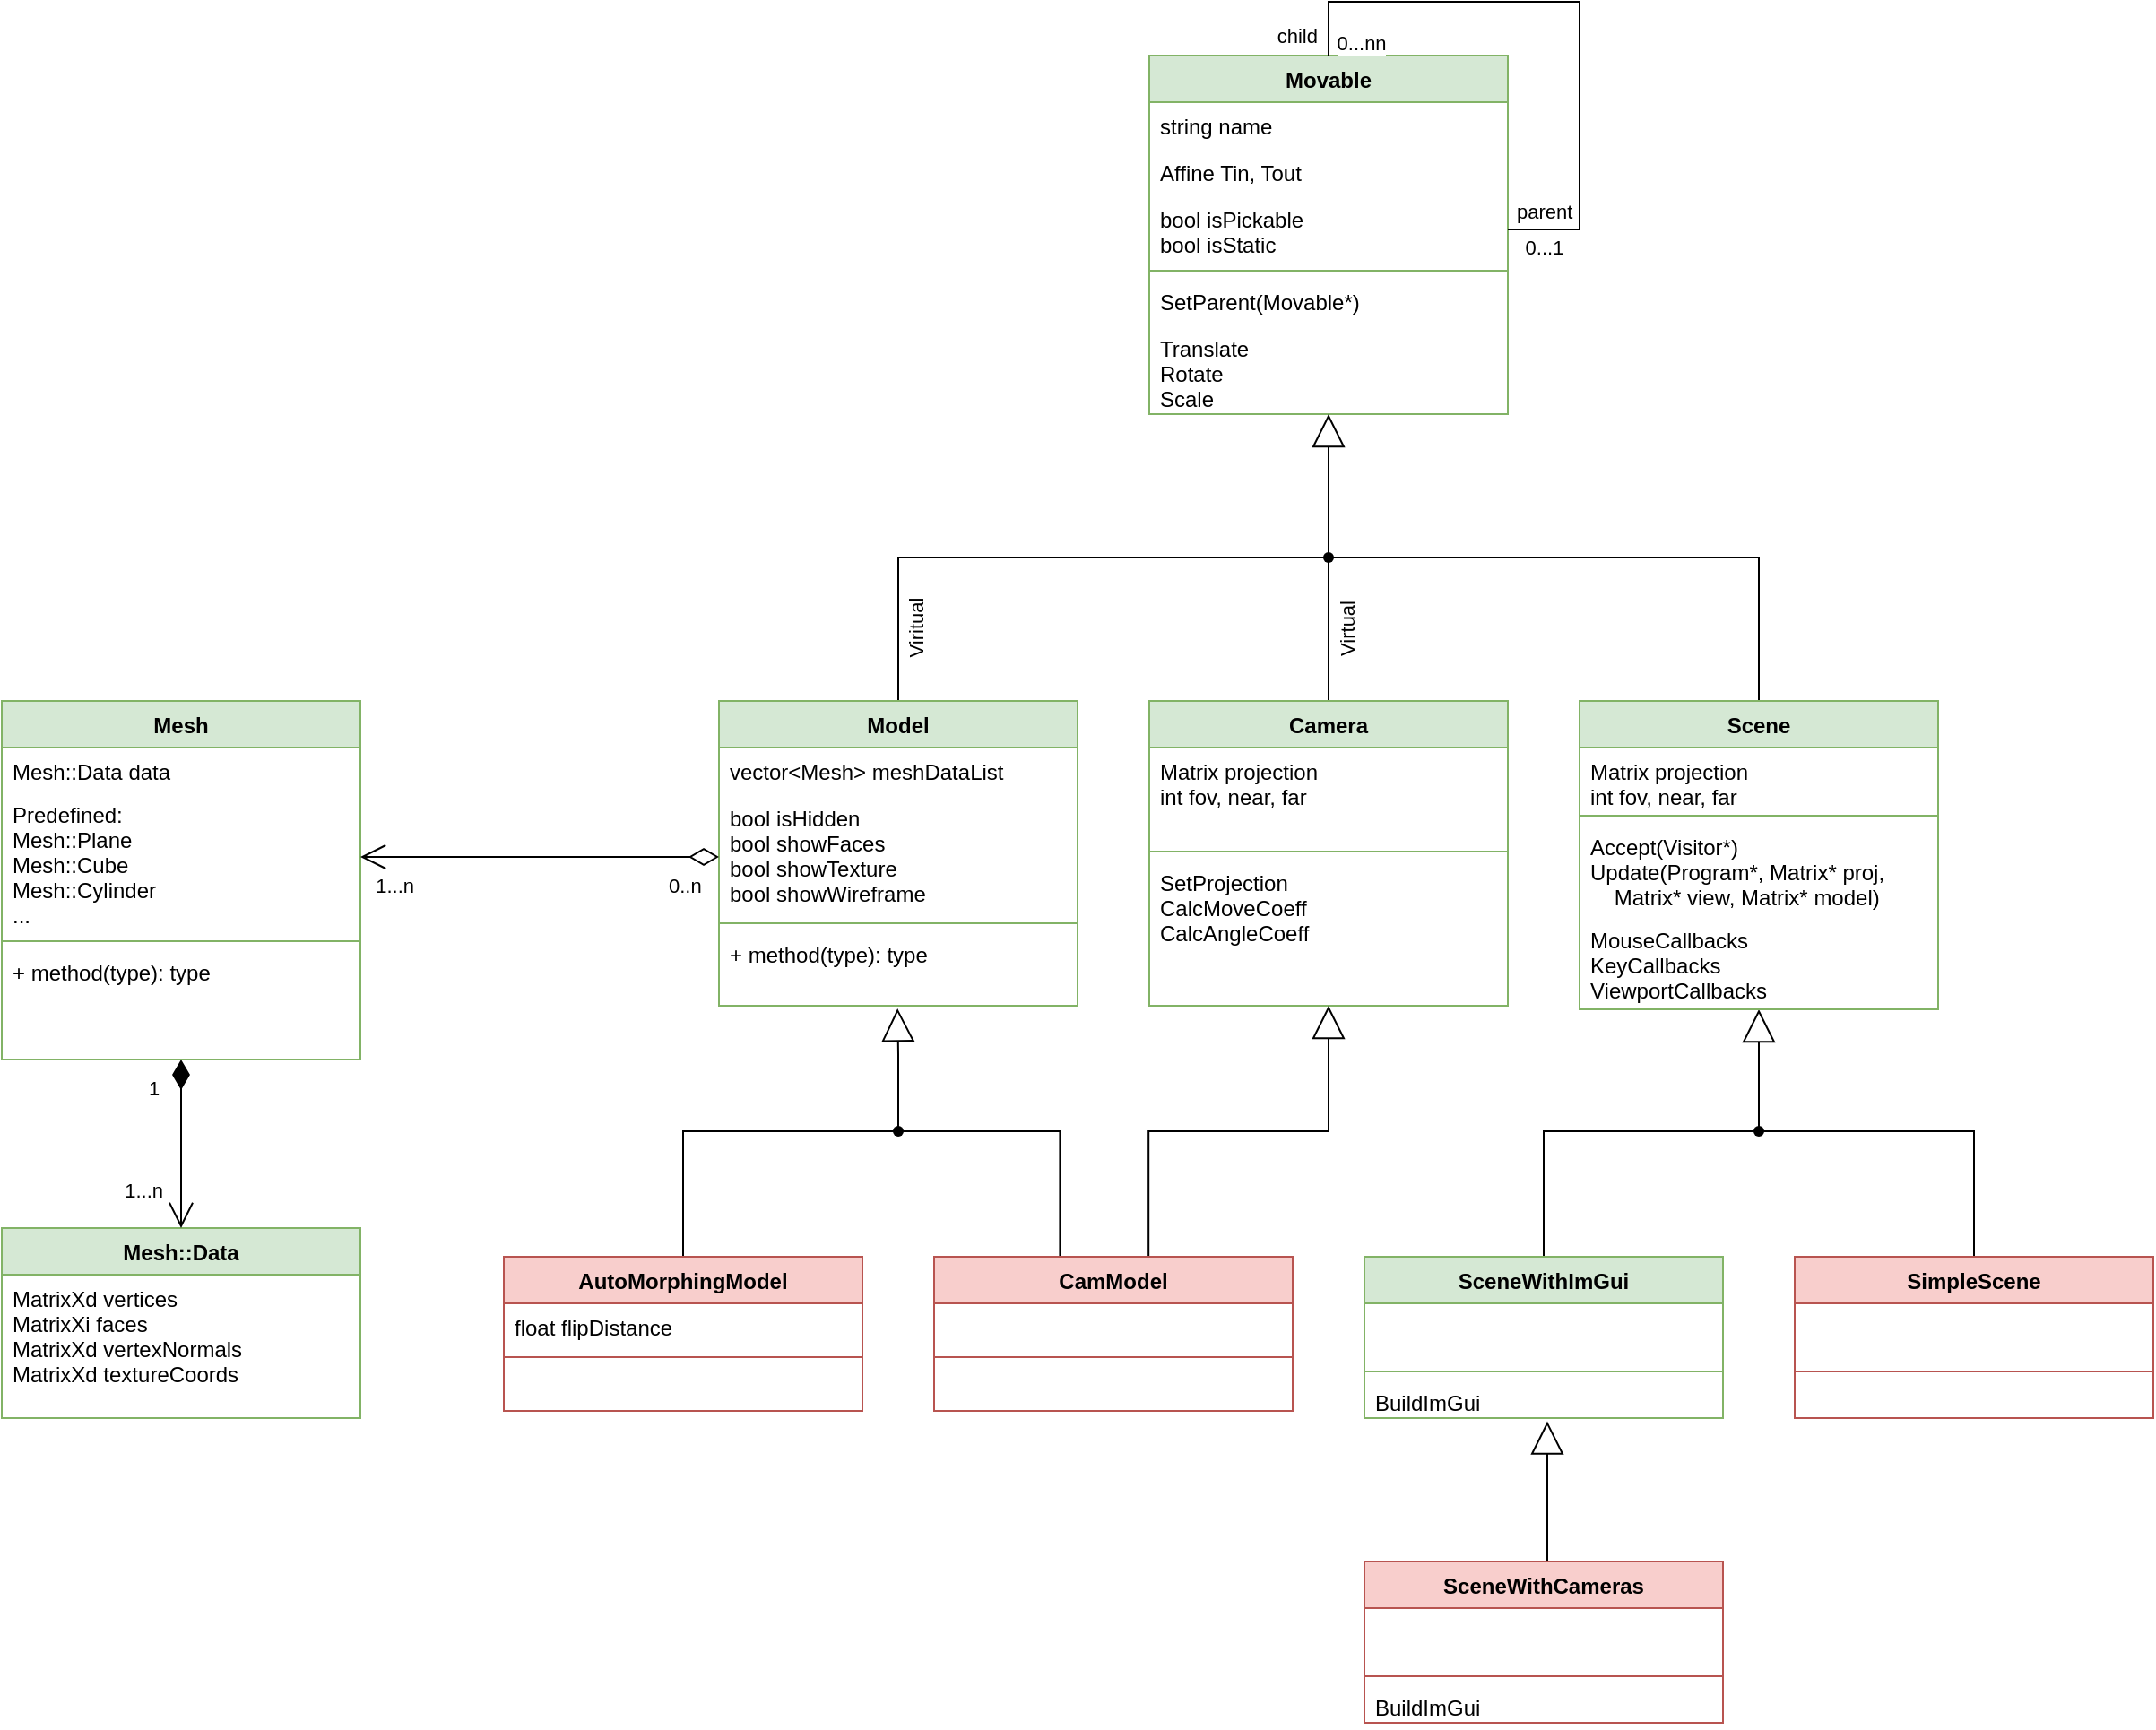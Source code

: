 <mxfile version="20.3.0" type="device"><diagram id="C5RBs43oDa-KdzZeNtuy" name="Page-1"><mxGraphModel dx="1661" dy="566" grid="1" gridSize="10" guides="1" tooltips="1" connect="1" arrows="1" fold="1" page="1" pageScale="1" pageWidth="827" pageHeight="1169" math="0" shadow="0"><root><mxCell id="WIyWlLk6GJQsqaUBKTNV-0"/><mxCell id="WIyWlLk6GJQsqaUBKTNV-1" parent="WIyWlLk6GJQsqaUBKTNV-0"/><mxCell id="SHKu8yqw-zjhaD9BNrlV-4" value="Movable" style="swimlane;fontStyle=1;align=center;verticalAlign=top;childLayout=stackLayout;horizontal=1;startSize=26;horizontalStack=0;resizeParent=1;resizeParentMax=0;resizeLast=0;collapsible=1;marginBottom=0;fillColor=#d5e8d4;strokeColor=#82b366;" parent="WIyWlLk6GJQsqaUBKTNV-1" vertex="1"><mxGeometry x="200" y="80" width="200" height="200" as="geometry"/></mxCell><mxCell id="SHKu8yqw-zjhaD9BNrlV-48" value="string name" style="text;strokeColor=none;fillColor=none;align=left;verticalAlign=top;spacingLeft=4;spacingRight=4;overflow=hidden;rotatable=0;points=[[0,0.5],[1,0.5]];portConstraint=eastwest;" parent="SHKu8yqw-zjhaD9BNrlV-4" vertex="1"><mxGeometry y="26" width="200" height="26" as="geometry"/></mxCell><mxCell id="SHKu8yqw-zjhaD9BNrlV-5" value="Affine Tin, Tout" style="text;strokeColor=none;fillColor=none;align=left;verticalAlign=top;spacingLeft=4;spacingRight=4;overflow=hidden;rotatable=0;points=[[0,0.5],[1,0.5]];portConstraint=eastwest;" parent="SHKu8yqw-zjhaD9BNrlV-4" vertex="1"><mxGeometry y="52" width="200" height="26" as="geometry"/></mxCell><mxCell id="SHKu8yqw-zjhaD9BNrlV-10" value="bool isPickable&#10;bool isStatic&#10;" style="text;strokeColor=none;fillColor=none;align=left;verticalAlign=top;spacingLeft=4;spacingRight=4;overflow=hidden;rotatable=0;points=[[0,0.5],[1,0.5]];portConstraint=eastwest;" parent="SHKu8yqw-zjhaD9BNrlV-4" vertex="1"><mxGeometry y="78" width="200" height="38" as="geometry"/></mxCell><mxCell id="SHKu8yqw-zjhaD9BNrlV-6" value="" style="line;strokeWidth=1;fillColor=none;align=left;verticalAlign=middle;spacingTop=-1;spacingLeft=3;spacingRight=3;rotatable=0;labelPosition=right;points=[];portConstraint=eastwest;strokeColor=inherit;" parent="SHKu8yqw-zjhaD9BNrlV-4" vertex="1"><mxGeometry y="116" width="200" height="8" as="geometry"/></mxCell><mxCell id="SHKu8yqw-zjhaD9BNrlV-16" value="SetParent(Movable*)" style="text;strokeColor=none;fillColor=none;align=left;verticalAlign=top;spacingLeft=4;spacingRight=4;overflow=hidden;rotatable=0;points=[[0,0.5],[1,0.5]];portConstraint=eastwest;" parent="SHKu8yqw-zjhaD9BNrlV-4" vertex="1"><mxGeometry y="124" width="200" height="26" as="geometry"/></mxCell><mxCell id="SHKu8yqw-zjhaD9BNrlV-7" value="Translate&#10;Rotate&#10;Scale" style="text;strokeColor=none;fillColor=none;align=left;verticalAlign=top;spacingLeft=4;spacingRight=4;overflow=hidden;rotatable=0;points=[[0,0.5],[1,0.5]];portConstraint=eastwest;" parent="SHKu8yqw-zjhaD9BNrlV-4" vertex="1"><mxGeometry y="150" width="200" height="50" as="geometry"/></mxCell><mxCell id="Lrb4O1bSKXGZ17udvH_W-24" value="" style="endArrow=none;html=1;edgeStyle=orthogonalEdgeStyle;rounded=0;labelBackgroundColor=default;strokeColor=default;fontFamily=Helvetica;fontSize=11;fontColor=default;shape=connector;exitX=1;exitY=0.5;exitDx=0;exitDy=0;entryX=0.5;entryY=0;entryDx=0;entryDy=0;" edge="1" parent="SHKu8yqw-zjhaD9BNrlV-4" source="SHKu8yqw-zjhaD9BNrlV-10" target="SHKu8yqw-zjhaD9BNrlV-4"><mxGeometry relative="1" as="geometry"><mxPoint x="100" y="180" as="sourcePoint"/><mxPoint x="240" y="-40" as="targetPoint"/><Array as="points"><mxPoint x="240" y="97"/><mxPoint x="240" y="-30"/><mxPoint x="100" y="-30"/></Array></mxGeometry></mxCell><mxCell id="Lrb4O1bSKXGZ17udvH_W-25" value="parent" style="edgeLabel;resizable=0;html=1;align=left;verticalAlign=bottom;fontFamily=Helvetica;fontSize=11;fontColor=default;" connectable="0" vertex="1" parent="Lrb4O1bSKXGZ17udvH_W-24"><mxGeometry x="-1" relative="1" as="geometry"><mxPoint x="3" y="-2" as="offset"/></mxGeometry></mxCell><mxCell id="Lrb4O1bSKXGZ17udvH_W-26" value="child" style="edgeLabel;resizable=0;html=1;align=right;verticalAlign=bottom;fontFamily=Helvetica;fontSize=11;fontColor=default;" connectable="0" vertex="1" parent="Lrb4O1bSKXGZ17udvH_W-24"><mxGeometry x="1" relative="1" as="geometry"><mxPoint x="-6" y="-3" as="offset"/></mxGeometry></mxCell><mxCell id="Lrb4O1bSKXGZ17udvH_W-27" value="0...1" style="edgeLabel;html=1;align=center;verticalAlign=middle;resizable=0;points=[];fontSize=11;fontFamily=Helvetica;fontColor=default;" vertex="1" connectable="0" parent="Lrb4O1bSKXGZ17udvH_W-24"><mxGeometry x="-0.837" y="-1" relative="1" as="geometry"><mxPoint x="-8" y="9" as="offset"/></mxGeometry></mxCell><mxCell id="Lrb4O1bSKXGZ17udvH_W-28" value="0...n" style="edgeLabel;html=1;align=center;verticalAlign=middle;resizable=0;points=[];fontSize=11;fontFamily=Helvetica;fontColor=default;" vertex="1" connectable="0" parent="Lrb4O1bSKXGZ17udvH_W-24"><mxGeometry x="0.817" relative="1" as="geometry"><mxPoint x="20" y="23" as="offset"/></mxGeometry></mxCell><mxCell id="Lrb4O1bSKXGZ17udvH_W-29" value="0...n" style="edgeLabel;html=1;align=center;verticalAlign=middle;resizable=0;points=[];fontSize=11;fontFamily=Helvetica;fontColor=default;" vertex="1" connectable="0" parent="Lrb4O1bSKXGZ17udvH_W-24"><mxGeometry x="0.817" relative="1" as="geometry"><mxPoint x="14" y="23" as="offset"/></mxGeometry></mxCell><mxCell id="SHKu8yqw-zjhaD9BNrlV-47" style="edgeStyle=orthogonalEdgeStyle;shape=connector;rounded=0;orthogonalLoop=1;jettySize=auto;html=1;labelBackgroundColor=default;strokeColor=default;fontFamily=Helvetica;fontSize=11;fontColor=default;endArrow=none;endFill=0;endSize=16;exitX=0.5;exitY=0;exitDx=0;exitDy=0;" parent="WIyWlLk6GJQsqaUBKTNV-1" source="SHKu8yqw-zjhaD9BNrlV-17" target="SHKu8yqw-zjhaD9BNrlV-43" edge="1"><mxGeometry relative="1" as="geometry"><Array as="points"><mxPoint x="60" y="360"/></Array></mxGeometry></mxCell><mxCell id="Lrb4O1bSKXGZ17udvH_W-13" value="Viritual" style="edgeLabel;html=1;align=center;verticalAlign=middle;resizable=0;points=[];fontSize=11;fontFamily=Helvetica;fontColor=default;rotation=-90;" vertex="1" connectable="0" parent="SHKu8yqw-zjhaD9BNrlV-47"><mxGeometry x="-0.629" y="-3" relative="1" as="geometry"><mxPoint x="7" y="19" as="offset"/></mxGeometry></mxCell><mxCell id="SHKu8yqw-zjhaD9BNrlV-17" value="Model" style="swimlane;fontStyle=1;align=center;verticalAlign=top;childLayout=stackLayout;horizontal=1;startSize=26;horizontalStack=0;resizeParent=1;resizeParentMax=0;resizeLast=0;collapsible=1;marginBottom=0;fillColor=#d5e8d4;strokeColor=#82b366;" parent="WIyWlLk6GJQsqaUBKTNV-1" vertex="1"><mxGeometry x="-40" y="440" width="200" height="170" as="geometry"/></mxCell><mxCell id="SHKu8yqw-zjhaD9BNrlV-18" value="vector&lt;Mesh&gt; meshDataList" style="text;strokeColor=none;fillColor=none;align=left;verticalAlign=top;spacingLeft=4;spacingRight=4;overflow=hidden;rotatable=0;points=[[0,0.5],[1,0.5]];portConstraint=eastwest;" parent="SHKu8yqw-zjhaD9BNrlV-17" vertex="1"><mxGeometry y="26" width="200" height="26" as="geometry"/></mxCell><mxCell id="SHKu8yqw-zjhaD9BNrlV-25" value="bool isHidden&#10;bool showFaces&#10;bool showTexture&#10;bool showWireframe&#10;" style="text;strokeColor=none;fillColor=none;align=left;verticalAlign=top;spacingLeft=4;spacingRight=4;overflow=hidden;rotatable=0;points=[[0,0.5],[1,0.5]];portConstraint=eastwest;" parent="SHKu8yqw-zjhaD9BNrlV-17" vertex="1"><mxGeometry y="52" width="200" height="68" as="geometry"/></mxCell><mxCell id="SHKu8yqw-zjhaD9BNrlV-19" value="" style="line;strokeWidth=1;fillColor=none;align=left;verticalAlign=middle;spacingTop=-1;spacingLeft=3;spacingRight=3;rotatable=0;labelPosition=right;points=[];portConstraint=eastwest;strokeColor=inherit;" parent="SHKu8yqw-zjhaD9BNrlV-17" vertex="1"><mxGeometry y="120" width="200" height="8" as="geometry"/></mxCell><mxCell id="SHKu8yqw-zjhaD9BNrlV-20" value="+ method(type): type" style="text;strokeColor=none;fillColor=none;align=left;verticalAlign=top;spacingLeft=4;spacingRight=4;overflow=hidden;rotatable=0;points=[[0,0.5],[1,0.5]];portConstraint=eastwest;" parent="SHKu8yqw-zjhaD9BNrlV-17" vertex="1"><mxGeometry y="128" width="200" height="42" as="geometry"/></mxCell><mxCell id="SHKu8yqw-zjhaD9BNrlV-46" style="edgeStyle=orthogonalEdgeStyle;shape=connector;rounded=0;orthogonalLoop=1;jettySize=auto;html=1;labelBackgroundColor=default;strokeColor=default;fontFamily=Helvetica;fontSize=11;fontColor=default;endArrow=none;endFill=0;endSize=16;exitX=0.5;exitY=0;exitDx=0;exitDy=0;" parent="WIyWlLk6GJQsqaUBKTNV-1" source="SHKu8yqw-zjhaD9BNrlV-29" target="SHKu8yqw-zjhaD9BNrlV-43" edge="1"><mxGeometry relative="1" as="geometry"><Array as="points"><mxPoint x="300" y="410"/><mxPoint x="300" y="410"/></Array></mxGeometry></mxCell><mxCell id="Lrb4O1bSKXGZ17udvH_W-14" value="Virtual" style="edgeLabel;html=1;align=center;verticalAlign=middle;resizable=0;points=[];fontSize=11;fontFamily=Helvetica;fontColor=default;rotation=-90;" vertex="1" connectable="0" parent="SHKu8yqw-zjhaD9BNrlV-46"><mxGeometry x="-0.178" relative="1" as="geometry"><mxPoint x="10" y="-7" as="offset"/></mxGeometry></mxCell><mxCell id="SHKu8yqw-zjhaD9BNrlV-29" value="Camera" style="swimlane;fontStyle=1;align=center;verticalAlign=top;childLayout=stackLayout;horizontal=1;startSize=26;horizontalStack=0;resizeParent=1;resizeParentMax=0;resizeLast=0;collapsible=1;marginBottom=0;fillColor=#d5e8d4;strokeColor=#82b366;" parent="WIyWlLk6GJQsqaUBKTNV-1" vertex="1"><mxGeometry x="200" y="440" width="200" height="170" as="geometry"><mxRectangle x="320" y="390" width="80" height="30" as="alternateBounds"/></mxGeometry></mxCell><mxCell id="SHKu8yqw-zjhaD9BNrlV-30" value="Matrix projection&#10;int fov, near, far" style="text;strokeColor=none;fillColor=none;align=left;verticalAlign=top;spacingLeft=4;spacingRight=4;overflow=hidden;rotatable=0;points=[[0,0.5],[1,0.5]];portConstraint=eastwest;" parent="SHKu8yqw-zjhaD9BNrlV-29" vertex="1"><mxGeometry y="26" width="200" height="54" as="geometry"/></mxCell><mxCell id="SHKu8yqw-zjhaD9BNrlV-32" value="" style="line;strokeWidth=1;fillColor=none;align=left;verticalAlign=middle;spacingTop=-1;spacingLeft=3;spacingRight=3;rotatable=0;labelPosition=right;points=[];portConstraint=eastwest;strokeColor=inherit;" parent="SHKu8yqw-zjhaD9BNrlV-29" vertex="1"><mxGeometry y="80" width="200" height="8" as="geometry"/></mxCell><mxCell id="SHKu8yqw-zjhaD9BNrlV-33" value="SetProjection&#10;CalcMoveCoeff&#10;CalcAngleCoeff&#10;" style="text;strokeColor=none;fillColor=none;align=left;verticalAlign=top;spacingLeft=4;spacingRight=4;overflow=hidden;rotatable=0;points=[[0,0.5],[1,0.5]];portConstraint=eastwest;" parent="SHKu8yqw-zjhaD9BNrlV-29" vertex="1"><mxGeometry y="88" width="200" height="82" as="geometry"/></mxCell><mxCell id="SHKu8yqw-zjhaD9BNrlV-45" style="edgeStyle=orthogonalEdgeStyle;shape=connector;rounded=0;orthogonalLoop=1;jettySize=auto;html=1;entryX=0.5;entryY=1;entryDx=0;entryDy=0;labelBackgroundColor=default;strokeColor=default;fontFamily=Helvetica;fontSize=11;fontColor=default;endArrow=block;endFill=0;endSize=16;" parent="WIyWlLk6GJQsqaUBKTNV-1" source="SHKu8yqw-zjhaD9BNrlV-43" target="SHKu8yqw-zjhaD9BNrlV-4" edge="1"><mxGeometry relative="1" as="geometry"/></mxCell><mxCell id="SHKu8yqw-zjhaD9BNrlV-43" value="" style="shape=waypoint;sketch=0;fillStyle=solid;size=6;pointerEvents=1;points=[];fillColor=none;resizable=0;rotatable=0;perimeter=centerPerimeter;snapToPoint=1;fontFamily=Helvetica;fontSize=11;fontColor=default;strokeColor=default;" parent="WIyWlLk6GJQsqaUBKTNV-1" vertex="1"><mxGeometry x="280" y="340" width="40" height="40" as="geometry"/></mxCell><mxCell id="SHKu8yqw-zjhaD9BNrlV-54" style="edgeStyle=orthogonalEdgeStyle;shape=connector;rounded=0;orthogonalLoop=1;jettySize=auto;html=1;entryX=0.63;entryY=0.565;entryDx=0;entryDy=0;entryPerimeter=0;labelBackgroundColor=default;strokeColor=default;fontFamily=Helvetica;fontSize=11;fontColor=default;endArrow=none;endFill=0;endSize=16;" parent="WIyWlLk6GJQsqaUBKTNV-1" source="SHKu8yqw-zjhaD9BNrlV-50" target="SHKu8yqw-zjhaD9BNrlV-43" edge="1"><mxGeometry relative="1" as="geometry"><Array as="points"><mxPoint x="540" y="360"/></Array></mxGeometry></mxCell><mxCell id="SHKu8yqw-zjhaD9BNrlV-73" style="edgeStyle=orthogonalEdgeStyle;shape=connector;rounded=0;orthogonalLoop=1;jettySize=auto;html=1;labelBackgroundColor=default;strokeColor=default;fontFamily=Helvetica;fontSize=11;fontColor=default;endArrow=block;endFill=0;endSize=16;exitX=0.52;exitY=0.625;exitDx=0;exitDy=0;exitPerimeter=0;" parent="WIyWlLk6GJQsqaUBKTNV-1" source="SHKu8yqw-zjhaD9BNrlV-70" target="SHKu8yqw-zjhaD9BNrlV-50" edge="1"><mxGeometry relative="1" as="geometry"><mxPoint x="560" y="650" as="sourcePoint"/></mxGeometry></mxCell><mxCell id="SHKu8yqw-zjhaD9BNrlV-50" value="Scene" style="swimlane;fontStyle=1;align=center;verticalAlign=top;childLayout=stackLayout;horizontal=1;startSize=26;horizontalStack=0;resizeParent=1;resizeParentMax=0;resizeLast=0;collapsible=1;marginBottom=0;fillColor=#d5e8d4;strokeColor=#82b366;" parent="WIyWlLk6GJQsqaUBKTNV-1" vertex="1"><mxGeometry x="440" y="440" width="200" height="172" as="geometry"><mxRectangle x="320" y="390" width="80" height="30" as="alternateBounds"/></mxGeometry></mxCell><mxCell id="SHKu8yqw-zjhaD9BNrlV-51" value="Matrix projection&#10;int fov, near, far" style="text;strokeColor=none;fillColor=none;align=left;verticalAlign=top;spacingLeft=4;spacingRight=4;overflow=hidden;rotatable=0;points=[[0,0.5],[1,0.5]];portConstraint=eastwest;" parent="SHKu8yqw-zjhaD9BNrlV-50" vertex="1"><mxGeometry y="26" width="200" height="34" as="geometry"/></mxCell><mxCell id="SHKu8yqw-zjhaD9BNrlV-52" value="" style="line;strokeWidth=1;fillColor=none;align=left;verticalAlign=middle;spacingTop=-1;spacingLeft=3;spacingRight=3;rotatable=0;labelPosition=right;points=[];portConstraint=eastwest;strokeColor=inherit;" parent="SHKu8yqw-zjhaD9BNrlV-50" vertex="1"><mxGeometry y="60" width="200" height="8" as="geometry"/></mxCell><mxCell id="SHKu8yqw-zjhaD9BNrlV-53" value="Accept(Visitor*)&#10;Update(Program*, Matrix* proj, &#10;    Matrix* view, Matrix* model)" style="text;strokeColor=none;fillColor=none;align=left;verticalAlign=top;spacingLeft=4;spacingRight=4;overflow=hidden;rotatable=0;points=[[0,0.5],[1,0.5]];portConstraint=eastwest;" parent="SHKu8yqw-zjhaD9BNrlV-50" vertex="1"><mxGeometry y="68" width="200" height="52" as="geometry"/></mxCell><mxCell id="SHKu8yqw-zjhaD9BNrlV-55" value="MouseCallbacks&#10;KeyCallbacks&#10;ViewportCallbacks" style="text;strokeColor=none;fillColor=none;align=left;verticalAlign=top;spacingLeft=4;spacingRight=4;overflow=hidden;rotatable=0;points=[[0,0.5],[1,0.5]];portConstraint=eastwest;" parent="SHKu8yqw-zjhaD9BNrlV-50" vertex="1"><mxGeometry y="120" width="200" height="52" as="geometry"/></mxCell><mxCell id="SHKu8yqw-zjhaD9BNrlV-74" style="edgeStyle=orthogonalEdgeStyle;shape=connector;rounded=0;orthogonalLoop=1;jettySize=auto;html=1;entryX=0.49;entryY=0.405;entryDx=0;entryDy=0;entryPerimeter=0;labelBackgroundColor=default;strokeColor=default;fontFamily=Helvetica;fontSize=11;fontColor=default;endArrow=none;endFill=0;endSize=16;" parent="WIyWlLk6GJQsqaUBKTNV-1" source="SHKu8yqw-zjhaD9BNrlV-56" target="SHKu8yqw-zjhaD9BNrlV-70" edge="1"><mxGeometry relative="1" as="geometry"><Array as="points"><mxPoint x="420" y="680"/></Array></mxGeometry></mxCell><mxCell id="SHKu8yqw-zjhaD9BNrlV-56" value="SceneWithImGui" style="swimlane;fontStyle=1;align=center;verticalAlign=top;childLayout=stackLayout;horizontal=1;startSize=26;horizontalStack=0;resizeParent=1;resizeParentMax=0;resizeLast=0;collapsible=1;marginBottom=0;fillColor=#d5e8d4;strokeColor=#82b366;" parent="WIyWlLk6GJQsqaUBKTNV-1" vertex="1"><mxGeometry x="320" y="750" width="200" height="90" as="geometry"><mxRectangle x="320" y="390" width="80" height="30" as="alternateBounds"/></mxGeometry></mxCell><mxCell id="SHKu8yqw-zjhaD9BNrlV-57" value=" " style="text;strokeColor=none;fillColor=none;align=left;verticalAlign=top;spacingLeft=4;spacingRight=4;overflow=hidden;rotatable=0;points=[[0,0.5],[1,0.5]];portConstraint=eastwest;" parent="SHKu8yqw-zjhaD9BNrlV-56" vertex="1"><mxGeometry y="26" width="200" height="34" as="geometry"/></mxCell><mxCell id="SHKu8yqw-zjhaD9BNrlV-58" value="" style="line;strokeWidth=1;fillColor=none;align=left;verticalAlign=middle;spacingTop=-1;spacingLeft=3;spacingRight=3;rotatable=0;labelPosition=right;points=[];portConstraint=eastwest;strokeColor=inherit;" parent="SHKu8yqw-zjhaD9BNrlV-56" vertex="1"><mxGeometry y="60" width="200" height="8" as="geometry"/></mxCell><mxCell id="SHKu8yqw-zjhaD9BNrlV-60" value="BuildImGui" style="text;strokeColor=none;fillColor=none;align=left;verticalAlign=top;spacingLeft=4;spacingRight=4;overflow=hidden;rotatable=0;points=[[0,0.5],[1,0.5]];portConstraint=eastwest;" parent="SHKu8yqw-zjhaD9BNrlV-56" vertex="1"><mxGeometry y="68" width="200" height="22" as="geometry"/></mxCell><mxCell id="SHKu8yqw-zjhaD9BNrlV-75" style="edgeStyle=orthogonalEdgeStyle;shape=connector;rounded=0;orthogonalLoop=1;jettySize=auto;html=1;labelBackgroundColor=default;strokeColor=default;fontFamily=Helvetica;fontSize=11;fontColor=default;endArrow=none;endFill=0;endSize=16;" parent="WIyWlLk6GJQsqaUBKTNV-1" source="SHKu8yqw-zjhaD9BNrlV-61" target="SHKu8yqw-zjhaD9BNrlV-70" edge="1"><mxGeometry relative="1" as="geometry"><Array as="points"><mxPoint x="660" y="680"/></Array></mxGeometry></mxCell><mxCell id="SHKu8yqw-zjhaD9BNrlV-61" value="SimpleScene" style="swimlane;fontStyle=1;align=center;verticalAlign=top;childLayout=stackLayout;horizontal=1;startSize=26;horizontalStack=0;resizeParent=1;resizeParentMax=0;resizeLast=0;collapsible=1;marginBottom=0;fillColor=#f8cecc;strokeColor=#b85450;" parent="WIyWlLk6GJQsqaUBKTNV-1" vertex="1"><mxGeometry x="560" y="750" width="200" height="90" as="geometry"><mxRectangle x="320" y="390" width="80" height="30" as="alternateBounds"/></mxGeometry></mxCell><mxCell id="SHKu8yqw-zjhaD9BNrlV-62" value=" " style="text;strokeColor=none;fillColor=none;align=left;verticalAlign=top;spacingLeft=4;spacingRight=4;overflow=hidden;rotatable=0;points=[[0,0.5],[1,0.5]];portConstraint=eastwest;" parent="SHKu8yqw-zjhaD9BNrlV-61" vertex="1"><mxGeometry y="26" width="200" height="34" as="geometry"/></mxCell><mxCell id="SHKu8yqw-zjhaD9BNrlV-63" value="" style="line;strokeWidth=1;fillColor=none;align=left;verticalAlign=middle;spacingTop=-1;spacingLeft=3;spacingRight=3;rotatable=0;labelPosition=right;points=[];portConstraint=eastwest;strokeColor=inherit;" parent="SHKu8yqw-zjhaD9BNrlV-61" vertex="1"><mxGeometry y="60" width="200" height="8" as="geometry"/></mxCell><mxCell id="SHKu8yqw-zjhaD9BNrlV-64" value=" " style="text;strokeColor=none;fillColor=none;align=left;verticalAlign=top;spacingLeft=4;spacingRight=4;overflow=hidden;rotatable=0;points=[[0,0.5],[1,0.5]];portConstraint=eastwest;" parent="SHKu8yqw-zjhaD9BNrlV-61" vertex="1"><mxGeometry y="68" width="200" height="22" as="geometry"/></mxCell><mxCell id="SHKu8yqw-zjhaD9BNrlV-76" style="edgeStyle=orthogonalEdgeStyle;shape=connector;rounded=0;orthogonalLoop=1;jettySize=auto;html=1;labelBackgroundColor=default;strokeColor=default;fontFamily=Helvetica;fontSize=11;fontColor=default;endArrow=block;endFill=0;endSize=16;entryX=0.51;entryY=1.082;entryDx=0;entryDy=0;entryPerimeter=0;" parent="WIyWlLk6GJQsqaUBKTNV-1" source="SHKu8yqw-zjhaD9BNrlV-65" target="SHKu8yqw-zjhaD9BNrlV-60" edge="1"><mxGeometry relative="1" as="geometry"><Array as="points"><mxPoint x="422" y="880"/><mxPoint x="422" y="880"/></Array></mxGeometry></mxCell><mxCell id="SHKu8yqw-zjhaD9BNrlV-65" value="SceneWithCameras" style="swimlane;fontStyle=1;align=center;verticalAlign=top;childLayout=stackLayout;horizontal=1;startSize=26;horizontalStack=0;resizeParent=1;resizeParentMax=0;resizeLast=0;collapsible=1;marginBottom=0;fillColor=#f8cecc;strokeColor=#b85450;" parent="WIyWlLk6GJQsqaUBKTNV-1" vertex="1"><mxGeometry x="320" y="920" width="200" height="90" as="geometry"><mxRectangle x="320" y="390" width="80" height="30" as="alternateBounds"/></mxGeometry></mxCell><mxCell id="SHKu8yqw-zjhaD9BNrlV-66" value=" " style="text;strokeColor=none;fillColor=none;align=left;verticalAlign=top;spacingLeft=4;spacingRight=4;overflow=hidden;rotatable=0;points=[[0,0.5],[1,0.5]];portConstraint=eastwest;" parent="SHKu8yqw-zjhaD9BNrlV-65" vertex="1"><mxGeometry y="26" width="200" height="34" as="geometry"/></mxCell><mxCell id="SHKu8yqw-zjhaD9BNrlV-67" value="" style="line;strokeWidth=1;fillColor=none;align=left;verticalAlign=middle;spacingTop=-1;spacingLeft=3;spacingRight=3;rotatable=0;labelPosition=right;points=[];portConstraint=eastwest;strokeColor=inherit;" parent="SHKu8yqw-zjhaD9BNrlV-65" vertex="1"><mxGeometry y="60" width="200" height="8" as="geometry"/></mxCell><mxCell id="SHKu8yqw-zjhaD9BNrlV-68" value="BuildImGui" style="text;strokeColor=none;fillColor=none;align=left;verticalAlign=top;spacingLeft=4;spacingRight=4;overflow=hidden;rotatable=0;points=[[0,0.5],[1,0.5]];portConstraint=eastwest;" parent="SHKu8yqw-zjhaD9BNrlV-65" vertex="1"><mxGeometry y="68" width="200" height="22" as="geometry"/></mxCell><mxCell id="SHKu8yqw-zjhaD9BNrlV-70" value="" style="shape=waypoint;sketch=0;fillStyle=solid;size=6;pointerEvents=1;points=[];fillColor=none;resizable=0;rotatable=0;perimeter=centerPerimeter;snapToPoint=1;strokeColor=default;fontFamily=Helvetica;fontSize=11;fontColor=default;html=0;" parent="WIyWlLk6GJQsqaUBKTNV-1" vertex="1"><mxGeometry x="520" y="660" width="40" height="40" as="geometry"/></mxCell><mxCell id="Lrb4O1bSKXGZ17udvH_W-5" style="edgeStyle=orthogonalEdgeStyle;rounded=0;orthogonalLoop=1;jettySize=auto;html=1;entryX=0.613;entryY=0.597;entryDx=0;entryDy=0;entryPerimeter=0;endArrow=none;endFill=0;" edge="1" parent="WIyWlLk6GJQsqaUBKTNV-1" source="SHKu8yqw-zjhaD9BNrlV-77" target="Lrb4O1bSKXGZ17udvH_W-1"><mxGeometry relative="1" as="geometry"><Array as="points"><mxPoint x="-60" y="680"/><mxPoint x="60" y="680"/></Array></mxGeometry></mxCell><mxCell id="SHKu8yqw-zjhaD9BNrlV-77" value="AutoMorphingModel" style="swimlane;fontStyle=1;align=center;verticalAlign=top;childLayout=stackLayout;horizontal=1;startSize=26;horizontalStack=0;resizeParent=1;resizeParentMax=0;resizeLast=0;collapsible=1;marginBottom=0;fillColor=#f8cecc;strokeColor=#b85450;" parent="WIyWlLk6GJQsqaUBKTNV-1" vertex="1"><mxGeometry x="-160" y="750" width="200" height="86" as="geometry"/></mxCell><mxCell id="SHKu8yqw-zjhaD9BNrlV-78" value="float flipDistance" style="text;strokeColor=none;fillColor=none;align=left;verticalAlign=top;spacingLeft=4;spacingRight=4;overflow=hidden;rotatable=0;points=[[0,0.5],[1,0.5]];portConstraint=eastwest;" parent="SHKu8yqw-zjhaD9BNrlV-77" vertex="1"><mxGeometry y="26" width="200" height="26" as="geometry"/></mxCell><mxCell id="SHKu8yqw-zjhaD9BNrlV-80" value="" style="line;strokeWidth=1;fillColor=none;align=left;verticalAlign=middle;spacingTop=-1;spacingLeft=3;spacingRight=3;rotatable=0;labelPosition=right;points=[];portConstraint=eastwest;strokeColor=inherit;" parent="SHKu8yqw-zjhaD9BNrlV-77" vertex="1"><mxGeometry y="52" width="200" height="8" as="geometry"/></mxCell><mxCell id="SHKu8yqw-zjhaD9BNrlV-81" value=" " style="text;strokeColor=none;fillColor=none;align=left;verticalAlign=top;spacingLeft=4;spacingRight=4;overflow=hidden;rotatable=0;points=[[0,0.5],[1,0.5]];portConstraint=eastwest;" parent="SHKu8yqw-zjhaD9BNrlV-77" vertex="1"><mxGeometry y="60" width="200" height="26" as="geometry"/></mxCell><mxCell id="Lrb4O1bSKXGZ17udvH_W-1" value="" style="shape=waypoint;sketch=0;fillStyle=solid;size=6;pointerEvents=1;points=[];fillColor=none;resizable=0;rotatable=0;perimeter=centerPerimeter;snapToPoint=1;" vertex="1" parent="WIyWlLk6GJQsqaUBKTNV-1"><mxGeometry x="40" y="660" width="40" height="40" as="geometry"/></mxCell><mxCell id="Lrb4O1bSKXGZ17udvH_W-3" style="edgeStyle=orthogonalEdgeStyle;shape=connector;rounded=0;orthogonalLoop=1;jettySize=auto;html=1;labelBackgroundColor=default;strokeColor=default;fontFamily=Helvetica;fontSize=11;fontColor=default;endArrow=block;endFill=0;endSize=16;entryX=0.498;entryY=1.037;entryDx=0;entryDy=0;entryPerimeter=0;" edge="1" parent="WIyWlLk6GJQsqaUBKTNV-1" source="Lrb4O1bSKXGZ17udvH_W-1" target="SHKu8yqw-zjhaD9BNrlV-20"><mxGeometry relative="1" as="geometry"><mxPoint x="60" y="670" as="sourcePoint"/><mxPoint x="550.034" y="622.0" as="targetPoint"/><Array as="points"><mxPoint x="60" y="637"/></Array></mxGeometry></mxCell><mxCell id="Lrb4O1bSKXGZ17udvH_W-11" style="edgeStyle=orthogonalEdgeStyle;shape=connector;rounded=0;orthogonalLoop=1;jettySize=auto;html=1;labelBackgroundColor=default;strokeColor=default;fontFamily=Helvetica;fontSize=11;fontColor=default;endArrow=none;endFill=0;exitX=0.351;exitY=-0.001;exitDx=0;exitDy=0;exitPerimeter=0;" edge="1" parent="WIyWlLk6GJQsqaUBKTNV-1" source="Lrb4O1bSKXGZ17udvH_W-7" target="Lrb4O1bSKXGZ17udvH_W-1"><mxGeometry relative="1" as="geometry"><Array as="points"><mxPoint x="150" y="680"/></Array></mxGeometry></mxCell><mxCell id="Lrb4O1bSKXGZ17udvH_W-7" value="CamModel" style="swimlane;fontStyle=1;align=center;verticalAlign=top;childLayout=stackLayout;horizontal=1;startSize=26;horizontalStack=0;resizeParent=1;resizeParentMax=0;resizeLast=0;collapsible=1;marginBottom=0;fillColor=#f8cecc;strokeColor=#b85450;" vertex="1" parent="WIyWlLk6GJQsqaUBKTNV-1"><mxGeometry x="80" y="750" width="200" height="86" as="geometry"/></mxCell><mxCell id="Lrb4O1bSKXGZ17udvH_W-8" value=" " style="text;strokeColor=none;fillColor=none;align=left;verticalAlign=top;spacingLeft=4;spacingRight=4;overflow=hidden;rotatable=0;points=[[0,0.5],[1,0.5]];portConstraint=eastwest;" vertex="1" parent="Lrb4O1bSKXGZ17udvH_W-7"><mxGeometry y="26" width="200" height="26" as="geometry"/></mxCell><mxCell id="Lrb4O1bSKXGZ17udvH_W-9" value="" style="line;strokeWidth=1;fillColor=none;align=left;verticalAlign=middle;spacingTop=-1;spacingLeft=3;spacingRight=3;rotatable=0;labelPosition=right;points=[];portConstraint=eastwest;strokeColor=inherit;" vertex="1" parent="Lrb4O1bSKXGZ17udvH_W-7"><mxGeometry y="52" width="200" height="8" as="geometry"/></mxCell><mxCell id="Lrb4O1bSKXGZ17udvH_W-10" value=" " style="text;strokeColor=none;fillColor=none;align=left;verticalAlign=top;spacingLeft=4;spacingRight=4;overflow=hidden;rotatable=0;points=[[0,0.5],[1,0.5]];portConstraint=eastwest;" vertex="1" parent="Lrb4O1bSKXGZ17udvH_W-7"><mxGeometry y="60" width="200" height="26" as="geometry"/></mxCell><mxCell id="Lrb4O1bSKXGZ17udvH_W-12" style="edgeStyle=orthogonalEdgeStyle;shape=connector;rounded=0;orthogonalLoop=1;jettySize=auto;html=1;labelBackgroundColor=default;strokeColor=default;fontFamily=Helvetica;fontSize=11;fontColor=default;endArrow=block;endFill=0;endSize=16;exitX=0.598;exitY=-0.006;exitDx=0;exitDy=0;entryX=0.5;entryY=1;entryDx=0;entryDy=0;entryPerimeter=0;exitPerimeter=0;" edge="1" parent="WIyWlLk6GJQsqaUBKTNV-1" source="Lrb4O1bSKXGZ17udvH_W-7" target="SHKu8yqw-zjhaD9BNrlV-33"><mxGeometry relative="1" as="geometry"><mxPoint x="70" y="690" as="sourcePoint"/><mxPoint x="300" y="590" as="targetPoint"/><Array as="points"><mxPoint x="200" y="680"/><mxPoint x="300" y="680"/></Array></mxGeometry></mxCell><mxCell id="Lrb4O1bSKXGZ17udvH_W-15" value="Mesh" style="swimlane;fontStyle=1;align=center;verticalAlign=top;childLayout=stackLayout;horizontal=1;startSize=26;horizontalStack=0;resizeParent=1;resizeParentMax=0;resizeLast=0;collapsible=1;marginBottom=0;fillColor=#d5e8d4;strokeColor=#82b366;" vertex="1" parent="WIyWlLk6GJQsqaUBKTNV-1"><mxGeometry x="-440" y="440" width="200" height="200" as="geometry"/></mxCell><mxCell id="Lrb4O1bSKXGZ17udvH_W-16" value="Mesh::Data data" style="text;strokeColor=none;fillColor=none;align=left;verticalAlign=top;spacingLeft=4;spacingRight=4;overflow=hidden;rotatable=0;points=[[0,0.5],[1,0.5]];portConstraint=eastwest;" vertex="1" parent="Lrb4O1bSKXGZ17udvH_W-15"><mxGeometry y="26" width="200" height="24" as="geometry"/></mxCell><mxCell id="Lrb4O1bSKXGZ17udvH_W-36" value="Predefined:&#10;Mesh::Plane&#10;Mesh::Cube&#10;Mesh::Cylinder&#10;..." style="text;strokeColor=none;fillColor=none;align=left;verticalAlign=top;spacingLeft=4;spacingRight=4;overflow=hidden;rotatable=0;points=[[0,0.5],[1,0.5]];portConstraint=eastwest;fontStyle=0" vertex="1" parent="Lrb4O1bSKXGZ17udvH_W-15"><mxGeometry y="50" width="200" height="80" as="geometry"/></mxCell><mxCell id="Lrb4O1bSKXGZ17udvH_W-18" value="" style="line;strokeWidth=1;fillColor=none;align=left;verticalAlign=middle;spacingTop=-1;spacingLeft=3;spacingRight=3;rotatable=0;labelPosition=right;points=[];portConstraint=eastwest;strokeColor=inherit;" vertex="1" parent="Lrb4O1bSKXGZ17udvH_W-15"><mxGeometry y="130" width="200" height="8" as="geometry"/></mxCell><mxCell id="Lrb4O1bSKXGZ17udvH_W-19" value="+ method(type): type" style="text;strokeColor=none;fillColor=none;align=left;verticalAlign=top;spacingLeft=4;spacingRight=4;overflow=hidden;rotatable=0;points=[[0,0.5],[1,0.5]];portConstraint=eastwest;" vertex="1" parent="Lrb4O1bSKXGZ17udvH_W-15"><mxGeometry y="138" width="200" height="62" as="geometry"/></mxCell><mxCell id="Lrb4O1bSKXGZ17udvH_W-30" value="" style="endArrow=open;html=1;endSize=12;startArrow=diamondThin;startSize=14;startFill=0;edgeStyle=orthogonalEdgeStyle;rounded=0;labelBackgroundColor=default;strokeColor=default;fontFamily=Helvetica;fontSize=11;fontColor=default;shape=connector;" edge="1" parent="WIyWlLk6GJQsqaUBKTNV-1" source="SHKu8yqw-zjhaD9BNrlV-17" target="Lrb4O1bSKXGZ17udvH_W-15"><mxGeometry relative="1" as="geometry"><mxPoint x="-70" y="490" as="sourcePoint"/><mxPoint x="-90" y="440" as="targetPoint"/><Array as="points"><mxPoint x="-90" y="527"/><mxPoint x="-90" y="527"/></Array></mxGeometry></mxCell><mxCell id="Lrb4O1bSKXGZ17udvH_W-31" value="0..n" style="edgeLabel;resizable=0;html=1;align=left;verticalAlign=top;fontFamily=Helvetica;fontSize=11;fontColor=default;" connectable="0" vertex="1" parent="Lrb4O1bSKXGZ17udvH_W-30"><mxGeometry x="-1" relative="1" as="geometry"><mxPoint x="-30" y="3" as="offset"/></mxGeometry></mxCell><mxCell id="Lrb4O1bSKXGZ17udvH_W-32" value="1...n" style="edgeLabel;resizable=0;html=1;align=right;verticalAlign=top;fontFamily=Helvetica;fontSize=11;fontColor=default;" connectable="0" vertex="1" parent="Lrb4O1bSKXGZ17udvH_W-30"><mxGeometry x="1" relative="1" as="geometry"><mxPoint x="30" y="3" as="offset"/></mxGeometry></mxCell><mxCell id="Lrb4O1bSKXGZ17udvH_W-37" value="Mesh::Data" style="swimlane;fontStyle=1;align=center;verticalAlign=top;childLayout=stackLayout;horizontal=1;startSize=26;horizontalStack=0;resizeParent=1;resizeParentMax=0;resizeLast=0;collapsible=1;marginBottom=0;fillColor=#d5e8d4;strokeColor=#82b366;" vertex="1" parent="WIyWlLk6GJQsqaUBKTNV-1"><mxGeometry x="-440" y="734" width="200" height="106" as="geometry"/></mxCell><mxCell id="Lrb4O1bSKXGZ17udvH_W-39" value="MatrixXd vertices&#10;MatrixXi faces&#10;MatrixXd vertexNormals&#10;MatrixXd textureCoords" style="text;strokeColor=none;fillColor=none;align=left;verticalAlign=top;spacingLeft=4;spacingRight=4;overflow=hidden;rotatable=0;points=[[0,0.5],[1,0.5]];portConstraint=eastwest;fontStyle=0" vertex="1" parent="Lrb4O1bSKXGZ17udvH_W-37"><mxGeometry y="26" width="200" height="80" as="geometry"/></mxCell><mxCell id="Lrb4O1bSKXGZ17udvH_W-44" value="" style="endArrow=open;html=1;endSize=12;startArrow=diamondThin;startSize=14;startFill=1;edgeStyle=orthogonalEdgeStyle;rounded=0;labelBackgroundColor=default;strokeColor=default;fontFamily=Helvetica;fontSize=11;fontColor=default;shape=connector;" edge="1" parent="WIyWlLk6GJQsqaUBKTNV-1" source="Lrb4O1bSKXGZ17udvH_W-15" target="Lrb4O1bSKXGZ17udvH_W-37"><mxGeometry relative="1" as="geometry"><mxPoint x="-150" y="670" as="sourcePoint"/><mxPoint x="-230" y="537.034" as="targetPoint"/><Array as="points"><mxPoint x="-340" y="537"/></Array></mxGeometry></mxCell><mxCell id="Lrb4O1bSKXGZ17udvH_W-45" value="1" style="edgeLabel;resizable=0;html=1;align=left;verticalAlign=top;fontFamily=Helvetica;fontSize=11;fontColor=default;" connectable="0" vertex="1" parent="Lrb4O1bSKXGZ17udvH_W-44"><mxGeometry x="-1" relative="1" as="geometry"><mxPoint x="-20" y="3" as="offset"/></mxGeometry></mxCell><mxCell id="Lrb4O1bSKXGZ17udvH_W-46" value="1...n" style="edgeLabel;resizable=0;html=1;align=right;verticalAlign=top;fontFamily=Helvetica;fontSize=11;fontColor=default;" connectable="0" vertex="1" parent="Lrb4O1bSKXGZ17udvH_W-44"><mxGeometry x="1" relative="1" as="geometry"><mxPoint x="-10" y="-34" as="offset"/></mxGeometry></mxCell></root></mxGraphModel></diagram></mxfile>